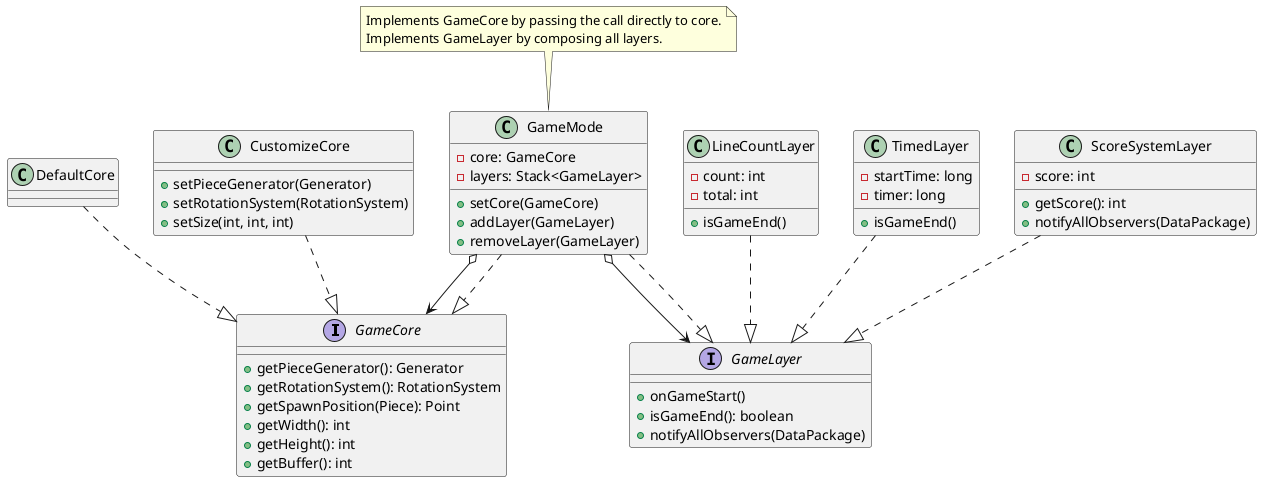 @startuml


interface GameCore {
+ getPieceGenerator(): Generator
+ getRotationSystem(): RotationSystem
+ getSpawnPosition(Piece): Point
+ getWidth(): int
+ getHeight(): int
+ getBuffer(): int
}

class DefaultCore {
}

class CustomizeCore {
+ setPieceGenerator(Generator)
+ setRotationSystem(RotationSystem)
+ setSize(int, int, int)
}

interface GameLayer {
+ onGameStart()
+ isGameEnd(): boolean
+ notifyAllObservers(DataPackage)
}

class LineCountLayer {
- count: int
- total: int
+ isGameEnd()
}

class TimedLayer {
- startTime: long
- timer: long
+ isGameEnd()
}

class ScoreSystemLayer {
- score: int
+ getScore(): int
+ notifyAllObservers(DataPackage)
}

class GameMode {
- core: GameCore
- layers: Stack<GameLayer>
+ setCore(GameCore)
+ addLayer(GameLayer)
+ removeLayer(GameLayer)
}

note top of GameMode
Implements GameCore by passing the call directly to core.
Implements GameLayer by composing all layers.
end note

GameMode o--> GameLayer
GameMode o--> GameCore

DefaultCore ..|> GameCore
CustomizeCore ..|> GameCore
GameMode ..|> GameCore

LineCountLayer ..|> GameLayer
ScoreSystemLayer ..|> GameLayer
TimedLayer ..|> GameLayer
GameMode ..|> GameLayer

@enduml
